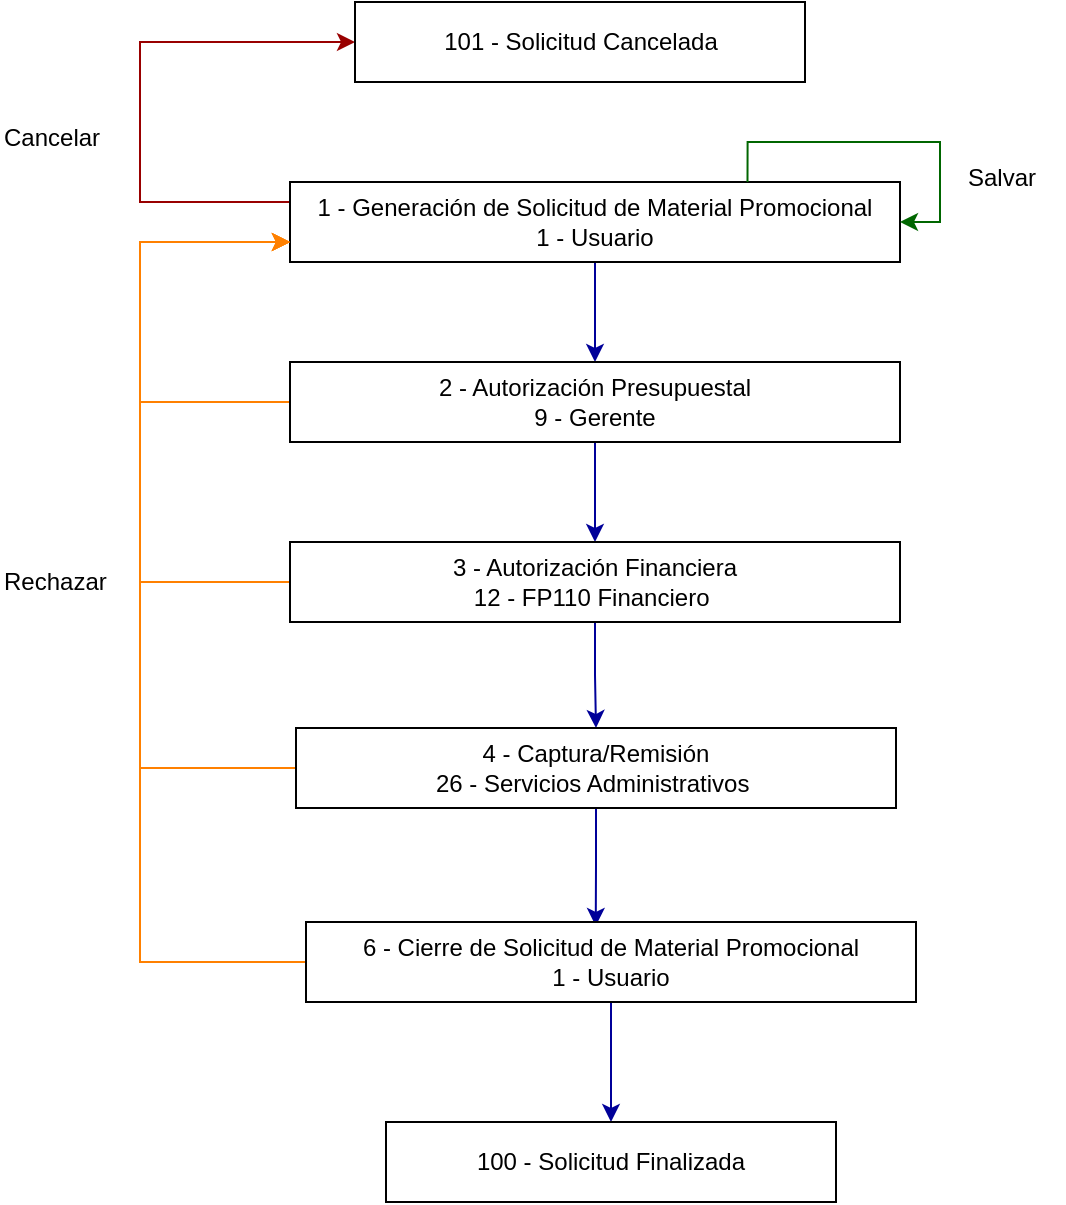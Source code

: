 <mxfile version="10.6.0" type="github"><diagram id="6a731a19-8d31-9384-78a2-239565b7b9f0" name="Page-1"><mxGraphModel dx="1015" dy="673" grid="1" gridSize="10" guides="1" tooltips="1" connect="1" arrows="1" fold="1" page="1" pageScale="1" pageWidth="1169" pageHeight="827" background="#ffffff" math="0" shadow="0"><root><mxCell id="0"/><mxCell id="1" parent="0"/><mxCell id="zzZpFChqNZ6QR9thYEtm-63" style="edgeStyle=orthogonalEdgeStyle;rounded=0;orthogonalLoop=1;jettySize=auto;html=1;exitX=0;exitY=0.25;exitDx=0;exitDy=0;entryX=0;entryY=0.5;entryDx=0;entryDy=0;strokeColor=#990000;" edge="1" parent="1" source="zzZpFChqNZ6QR9thYEtm-55" target="zzZpFChqNZ6QR9thYEtm-56"><mxGeometry relative="1" as="geometry"><Array as="points"><mxPoint x="540" y="120"/><mxPoint x="540" y="40"/></Array></mxGeometry></mxCell><mxCell id="zzZpFChqNZ6QR9thYEtm-70" style="edgeStyle=orthogonalEdgeStyle;rounded=0;orthogonalLoop=1;jettySize=auto;html=1;exitX=0.5;exitY=1;exitDx=0;exitDy=0;entryX=0.5;entryY=0;entryDx=0;entryDy=0;strokeColor=#000099;" edge="1" parent="1" source="zzZpFChqNZ6QR9thYEtm-55" target="zzZpFChqNZ6QR9thYEtm-57"><mxGeometry relative="1" as="geometry"/></mxCell><mxCell id="zzZpFChqNZ6QR9thYEtm-55" value="1 - Generación de Solicitud de Material Promocional&lt;br&gt;1 - Usuario&lt;br&gt;" style="rounded=0;whiteSpace=wrap;html=1;" vertex="1" parent="1"><mxGeometry x="615" y="110" width="305" height="40" as="geometry"/></mxCell><mxCell id="zzZpFChqNZ6QR9thYEtm-56" value="101 - Solicitud Cancelada&lt;br&gt;" style="rounded=0;whiteSpace=wrap;html=1;" vertex="1" parent="1"><mxGeometry x="647.5" y="20" width="225" height="40" as="geometry"/></mxCell><mxCell id="zzZpFChqNZ6QR9thYEtm-65" style="edgeStyle=orthogonalEdgeStyle;rounded=0;orthogonalLoop=1;jettySize=auto;html=1;exitX=0;exitY=0.5;exitDx=0;exitDy=0;entryX=0;entryY=0.75;entryDx=0;entryDy=0;strokeColor=#FF8000;" edge="1" parent="1" source="zzZpFChqNZ6QR9thYEtm-57" target="zzZpFChqNZ6QR9thYEtm-55"><mxGeometry relative="1" as="geometry"><Array as="points"><mxPoint x="540" y="220"/><mxPoint x="540" y="140"/></Array></mxGeometry></mxCell><mxCell id="zzZpFChqNZ6QR9thYEtm-71" style="edgeStyle=orthogonalEdgeStyle;rounded=0;orthogonalLoop=1;jettySize=auto;html=1;exitX=0.5;exitY=1;exitDx=0;exitDy=0;entryX=0.5;entryY=0;entryDx=0;entryDy=0;strokeColor=#000099;" edge="1" parent="1" source="zzZpFChqNZ6QR9thYEtm-57" target="zzZpFChqNZ6QR9thYEtm-59"><mxGeometry relative="1" as="geometry"/></mxCell><mxCell id="zzZpFChqNZ6QR9thYEtm-57" value="2 - Autorización Presupuestal&lt;br&gt;9 - Gerente&lt;br&gt;" style="rounded=0;whiteSpace=wrap;html=1;" vertex="1" parent="1"><mxGeometry x="615" y="200" width="305" height="40" as="geometry"/></mxCell><mxCell id="zzZpFChqNZ6QR9thYEtm-66" style="edgeStyle=orthogonalEdgeStyle;rounded=0;orthogonalLoop=1;jettySize=auto;html=1;exitX=0;exitY=0.5;exitDx=0;exitDy=0;entryX=0;entryY=0.75;entryDx=0;entryDy=0;strokeColor=#FF8000;" edge="1" parent="1" source="zzZpFChqNZ6QR9thYEtm-59" target="zzZpFChqNZ6QR9thYEtm-55"><mxGeometry relative="1" as="geometry"><Array as="points"><mxPoint x="540" y="310"/><mxPoint x="540" y="140"/></Array></mxGeometry></mxCell><mxCell id="zzZpFChqNZ6QR9thYEtm-72" style="edgeStyle=orthogonalEdgeStyle;rounded=0;orthogonalLoop=1;jettySize=auto;html=1;exitX=0.5;exitY=1;exitDx=0;exitDy=0;entryX=0.5;entryY=0;entryDx=0;entryDy=0;strokeColor=#000099;" edge="1" parent="1" source="zzZpFChqNZ6QR9thYEtm-59" target="zzZpFChqNZ6QR9thYEtm-60"><mxGeometry relative="1" as="geometry"/></mxCell><mxCell id="zzZpFChqNZ6QR9thYEtm-59" value="3 - Autorización Financiera&lt;br&gt;12 - FP110 Financiero&amp;nbsp;&lt;br&gt;" style="rounded=0;whiteSpace=wrap;html=1;" vertex="1" parent="1"><mxGeometry x="615" y="290" width="305" height="40" as="geometry"/></mxCell><mxCell id="zzZpFChqNZ6QR9thYEtm-67" style="edgeStyle=orthogonalEdgeStyle;rounded=0;orthogonalLoop=1;jettySize=auto;html=1;exitX=0;exitY=0.5;exitDx=0;exitDy=0;entryX=0;entryY=0.75;entryDx=0;entryDy=0;strokeColor=#FF8000;" edge="1" parent="1" source="zzZpFChqNZ6QR9thYEtm-60" target="zzZpFChqNZ6QR9thYEtm-55"><mxGeometry relative="1" as="geometry"><Array as="points"><mxPoint x="540" y="403"/><mxPoint x="540" y="140"/></Array></mxGeometry></mxCell><mxCell id="zzZpFChqNZ6QR9thYEtm-73" style="edgeStyle=orthogonalEdgeStyle;rounded=0;orthogonalLoop=1;jettySize=auto;html=1;exitX=0.5;exitY=1;exitDx=0;exitDy=0;entryX=0.475;entryY=0.05;entryDx=0;entryDy=0;entryPerimeter=0;strokeColor=#000099;" edge="1" parent="1" source="zzZpFChqNZ6QR9thYEtm-60" target="zzZpFChqNZ6QR9thYEtm-61"><mxGeometry relative="1" as="geometry"/></mxCell><mxCell id="zzZpFChqNZ6QR9thYEtm-60" value="4 - Captura/Remisión&lt;br&gt;26 - Servicios Administrativos&amp;nbsp;&lt;br&gt;" style="rounded=0;whiteSpace=wrap;html=1;" vertex="1" parent="1"><mxGeometry x="618" y="383" width="300" height="40" as="geometry"/></mxCell><mxCell id="zzZpFChqNZ6QR9thYEtm-68" style="edgeStyle=orthogonalEdgeStyle;rounded=0;orthogonalLoop=1;jettySize=auto;html=1;exitX=0;exitY=0.5;exitDx=0;exitDy=0;entryX=0;entryY=0.75;entryDx=0;entryDy=0;strokeColor=#FF8000;" edge="1" parent="1" source="zzZpFChqNZ6QR9thYEtm-61" target="zzZpFChqNZ6QR9thYEtm-55"><mxGeometry relative="1" as="geometry"><Array as="points"><mxPoint x="540" y="500"/><mxPoint x="540" y="140"/></Array></mxGeometry></mxCell><mxCell id="zzZpFChqNZ6QR9thYEtm-74" style="edgeStyle=orthogonalEdgeStyle;rounded=0;orthogonalLoop=1;jettySize=auto;html=1;exitX=0.5;exitY=1;exitDx=0;exitDy=0;strokeColor=#000099;" edge="1" parent="1" source="zzZpFChqNZ6QR9thYEtm-61" target="zzZpFChqNZ6QR9thYEtm-62"><mxGeometry relative="1" as="geometry"/></mxCell><mxCell id="zzZpFChqNZ6QR9thYEtm-61" value="6 - Cierre de Solicitud de Material Promocional&lt;br&gt;1 - Usuario&lt;br&gt;" style="rounded=0;whiteSpace=wrap;html=1;" vertex="1" parent="1"><mxGeometry x="623" y="480" width="305" height="40" as="geometry"/></mxCell><mxCell id="zzZpFChqNZ6QR9thYEtm-62" value="100 - Solicitud Finalizada&lt;br&gt;" style="rounded=0;whiteSpace=wrap;html=1;" vertex="1" parent="1"><mxGeometry x="663" y="580" width="225" height="40" as="geometry"/></mxCell><mxCell id="zzZpFChqNZ6QR9thYEtm-64" value="Cancelar" style="text;html=1;resizable=0;points=[];autosize=1;align=left;verticalAlign=top;spacingTop=-4;" vertex="1" parent="1"><mxGeometry x="470" y="78" width="60" height="20" as="geometry"/></mxCell><mxCell id="zzZpFChqNZ6QR9thYEtm-69" style="edgeStyle=orthogonalEdgeStyle;rounded=0;orthogonalLoop=1;jettySize=auto;html=1;exitX=0.75;exitY=0;exitDx=0;exitDy=0;entryX=1;entryY=0.5;entryDx=0;entryDy=0;strokeColor=#006600;" edge="1" parent="1" source="zzZpFChqNZ6QR9thYEtm-55" target="zzZpFChqNZ6QR9thYEtm-55"><mxGeometry relative="1" as="geometry"/></mxCell><mxCell id="zzZpFChqNZ6QR9thYEtm-75" value="Salvar" style="text;html=1;resizable=0;points=[];autosize=1;align=left;verticalAlign=top;spacingTop=-4;" vertex="1" parent="1"><mxGeometry x="952" y="98" width="50" height="20" as="geometry"/></mxCell><mxCell id="zzZpFChqNZ6QR9thYEtm-76" value="Rechazar" style="text;html=1;resizable=0;points=[];autosize=1;align=left;verticalAlign=top;spacingTop=-4;" vertex="1" parent="1"><mxGeometry x="470" y="300" width="70" height="20" as="geometry"/></mxCell></root></mxGraphModel></diagram></mxfile>